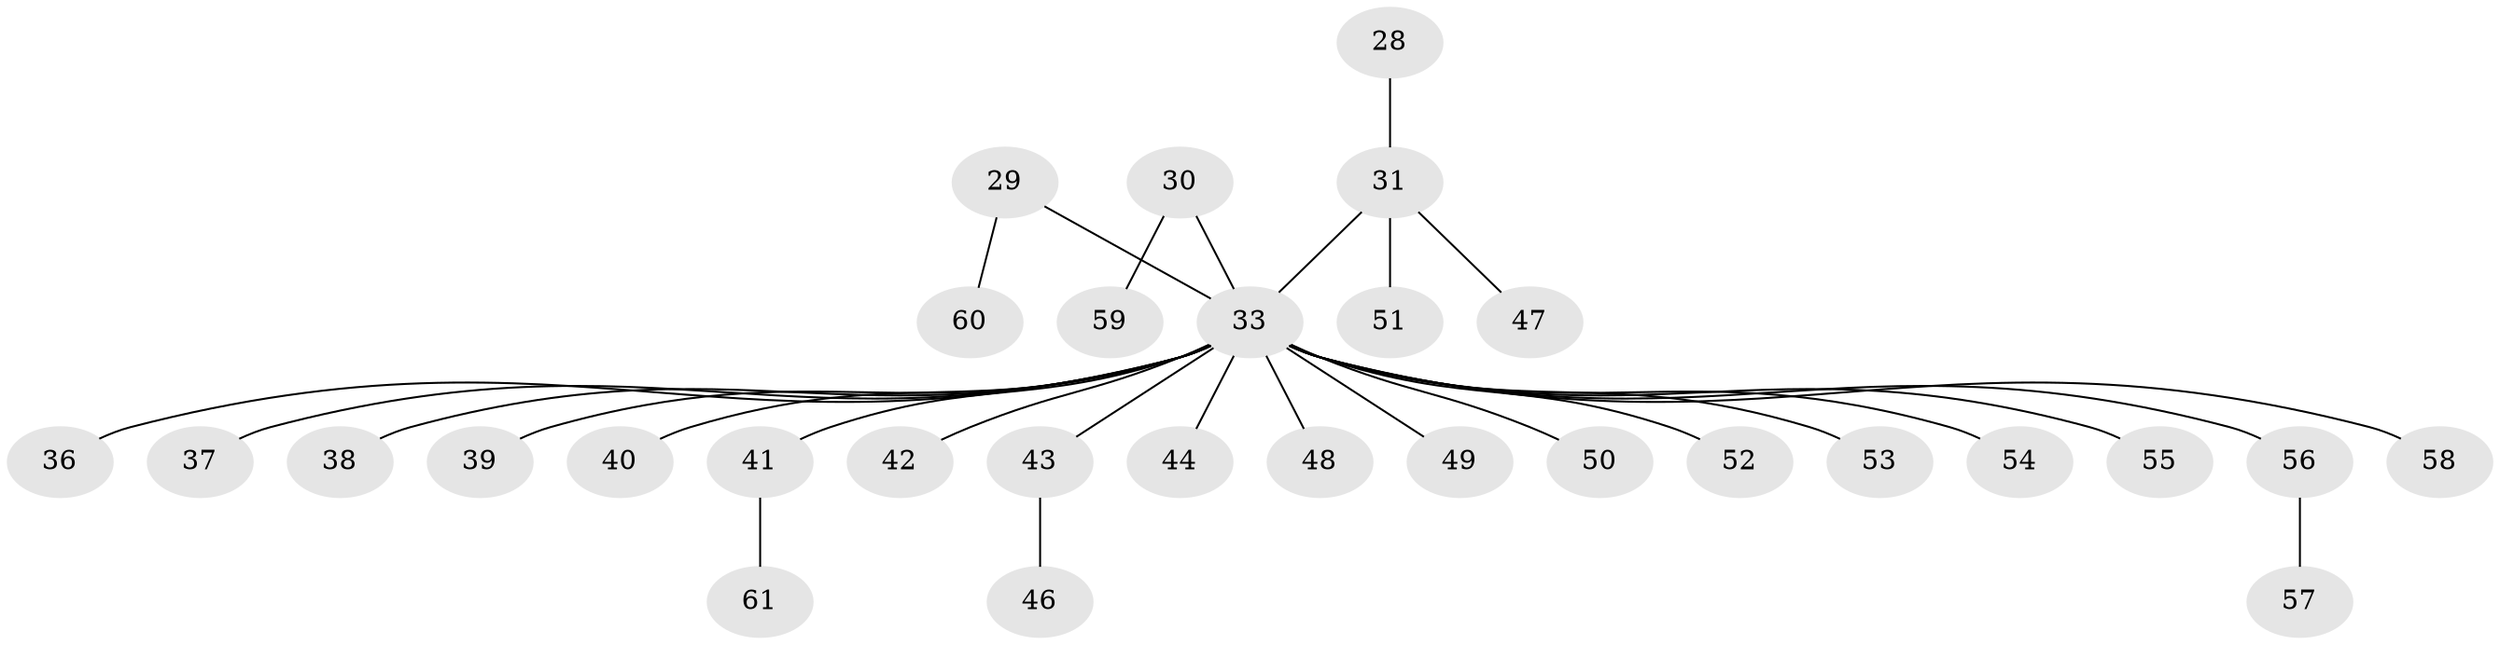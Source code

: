 // original degree distribution, {6: 0.03278688524590164, 4: 0.06557377049180328, 5: 0.03278688524590164, 2: 0.21311475409836064, 3: 0.13114754098360656, 1: 0.5245901639344263}
// Generated by graph-tools (version 1.1) at 2025/53/03/09/25 04:53:38]
// undirected, 30 vertices, 29 edges
graph export_dot {
graph [start="1"]
  node [color=gray90,style=filled];
  28;
  29;
  30;
  31 [super="+8+12"];
  33 [super="+19+20+10+15+32+21+14+23+22+27"];
  36;
  37;
  38;
  39;
  40 [super="+25"];
  41 [super="+35"];
  42;
  43;
  44;
  46;
  47;
  48 [super="+24"];
  49;
  50;
  51;
  52;
  53;
  54;
  55;
  56 [super="+45"];
  57;
  58;
  59;
  60;
  61;
  28 -- 31;
  29 -- 60;
  29 -- 33;
  30 -- 59;
  30 -- 33;
  31 -- 33;
  31 -- 51;
  31 -- 47;
  33 -- 38;
  33 -- 43;
  33 -- 53;
  33 -- 55;
  33 -- 36;
  33 -- 52;
  33 -- 49;
  33 -- 50;
  33 -- 37;
  33 -- 42;
  33 -- 39;
  33 -- 41;
  33 -- 54;
  33 -- 56;
  33 -- 58;
  33 -- 48;
  33 -- 40;
  33 -- 44;
  41 -- 61;
  43 -- 46;
  56 -- 57;
}

